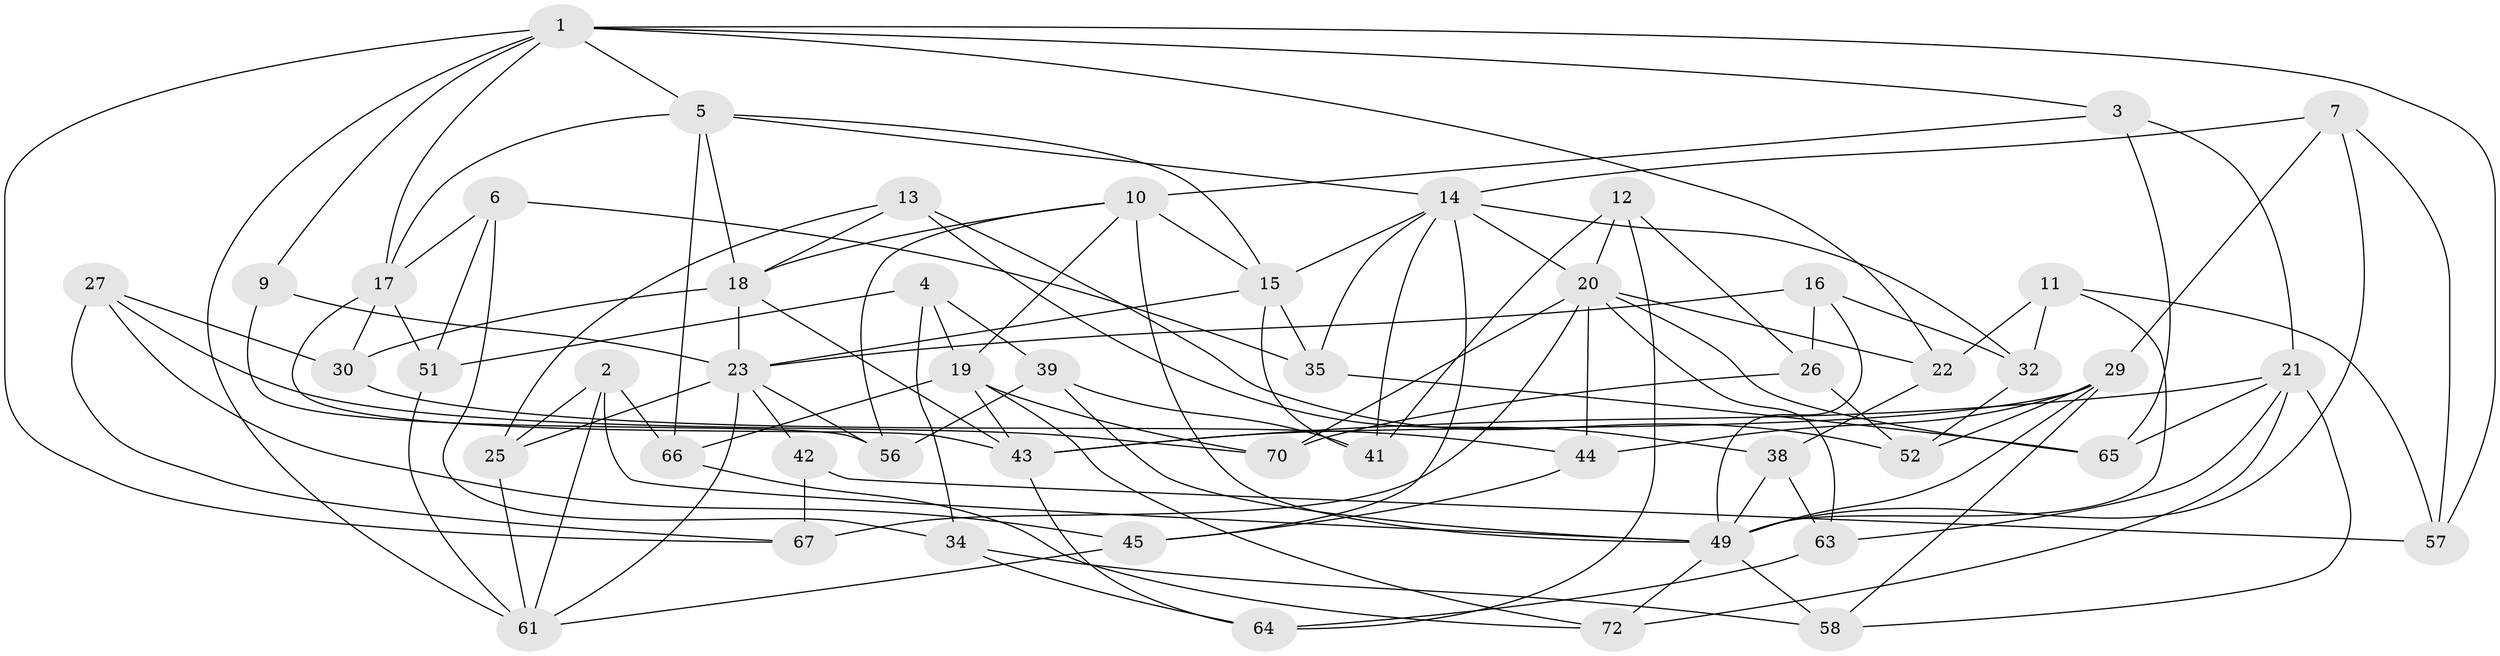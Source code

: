 // original degree distribution, {4: 1.0}
// Generated by graph-tools (version 1.1) at 2025/20/03/04/25 18:20:48]
// undirected, 51 vertices, 122 edges
graph export_dot {
graph [start="1"]
  node [color=gray90,style=filled];
  1 [super="+24"];
  2;
  3;
  4;
  5 [super="+8"];
  6;
  7;
  9;
  10 [super="+47"];
  11;
  12;
  13;
  14 [super="+37+60"];
  15 [super="+50"];
  16;
  17 [super="+40"];
  18 [super="+36"];
  19 [super="+31"];
  20 [super="+33"];
  21 [super="+53"];
  22;
  23 [super="+28"];
  25;
  26;
  27;
  29 [super="+54"];
  30;
  32;
  34;
  35;
  38;
  39;
  41;
  42;
  43 [super="+46"];
  44;
  45;
  49 [super="+62+55"];
  51;
  52;
  56;
  57;
  58;
  61 [super="+68"];
  63;
  64;
  65;
  66;
  67;
  70;
  72;
  1 -- 9;
  1 -- 5;
  1 -- 3;
  1 -- 67;
  1 -- 22;
  1 -- 57;
  1 -- 61;
  1 -- 17;
  2 -- 66;
  2 -- 61;
  2 -- 49;
  2 -- 25;
  3 -- 65;
  3 -- 10;
  3 -- 21;
  4 -- 34;
  4 -- 39;
  4 -- 51;
  4 -- 19;
  5 -- 66;
  5 -- 17;
  5 -- 18;
  5 -- 15;
  5 -- 14;
  6 -- 51;
  6 -- 34;
  6 -- 35;
  6 -- 17;
  7 -- 57;
  7 -- 29;
  7 -- 49;
  7 -- 14;
  9 -- 56;
  9 -- 23 [weight=2];
  10 -- 18;
  10 -- 56;
  10 -- 15;
  10 -- 49;
  10 -- 19;
  11 -- 22;
  11 -- 32;
  11 -- 57;
  11 -- 49;
  12 -- 26;
  12 -- 41;
  12 -- 64;
  12 -- 20;
  13 -- 38;
  13 -- 25;
  13 -- 52;
  13 -- 18;
  14 -- 15;
  14 -- 41;
  14 -- 32;
  14 -- 20;
  14 -- 45;
  14 -- 35;
  15 -- 41;
  15 -- 35;
  15 -- 23;
  16 -- 32;
  16 -- 23;
  16 -- 49;
  16 -- 26;
  17 -- 43;
  17 -- 30;
  17 -- 51;
  18 -- 43;
  18 -- 30;
  18 -- 23;
  19 -- 72;
  19 -- 66;
  19 -- 70;
  19 -- 43;
  20 -- 67;
  20 -- 65;
  20 -- 22;
  20 -- 70;
  20 -- 44;
  20 -- 63;
  21 -- 72;
  21 -- 63;
  21 -- 58;
  21 -- 65;
  21 -- 43;
  22 -- 38;
  23 -- 42 [weight=2];
  23 -- 56;
  23 -- 25;
  23 -- 61;
  25 -- 61;
  26 -- 70;
  26 -- 52;
  27 -- 30;
  27 -- 45;
  27 -- 70;
  27 -- 67;
  29 -- 58;
  29 -- 49;
  29 -- 44;
  29 -- 52;
  29 -- 43;
  30 -- 44;
  32 -- 52;
  34 -- 58;
  34 -- 64;
  35 -- 65;
  38 -- 63;
  38 -- 49;
  39 -- 41;
  39 -- 56;
  39 -- 49;
  42 -- 57;
  42 -- 67;
  43 -- 64;
  44 -- 45;
  45 -- 61;
  49 -- 72;
  49 -- 58;
  51 -- 61;
  63 -- 64;
  66 -- 72;
}
